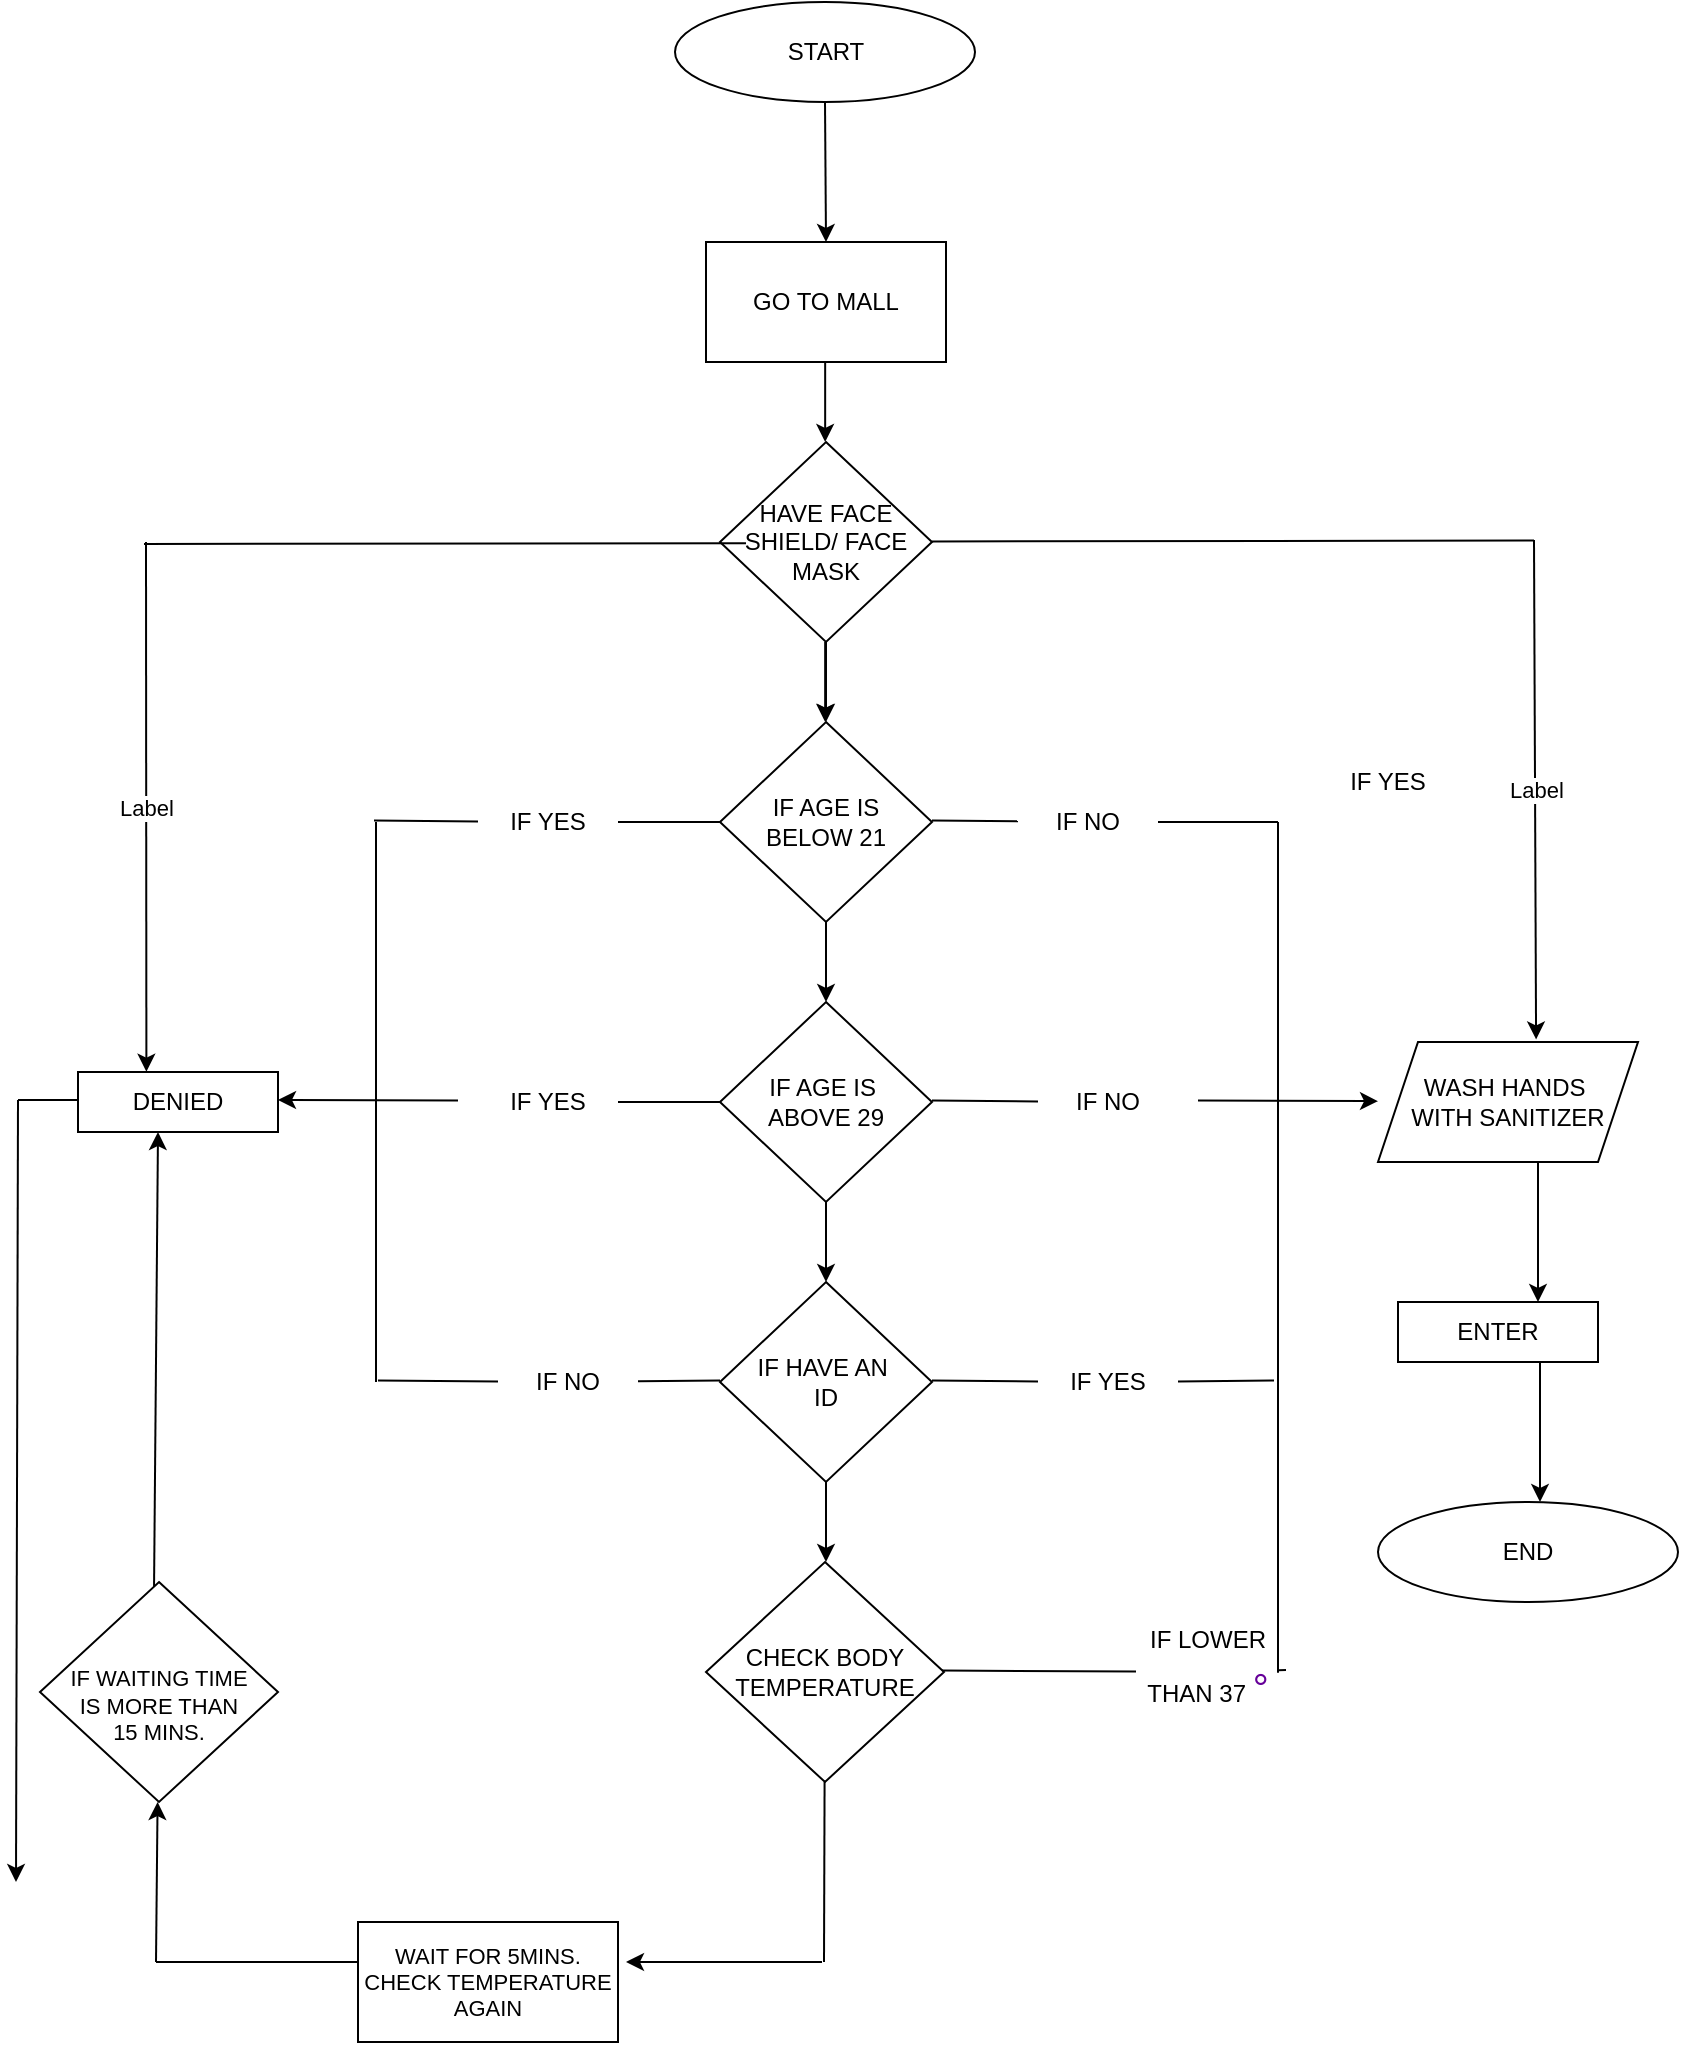 <mxfile version="13.6.10" type="github">
  <diagram id="C5RBs43oDa-KdzZeNtuy" name="Page-1">
    <mxGraphModel dx="1117" dy="636" grid="1" gridSize="10" guides="1" tooltips="1" connect="1" arrows="1" fold="1" page="1" pageScale="1" pageWidth="850" pageHeight="1400" math="0" shadow="0">
      <root>
        <mxCell id="WIyWlLk6GJQsqaUBKTNV-0" />
        <mxCell id="WIyWlLk6GJQsqaUBKTNV-1" parent="WIyWlLk6GJQsqaUBKTNV-0" />
        <mxCell id="WIyWlLk6GJQsqaUBKTNV-4" value="Yes" style="rounded=0;html=1;jettySize=auto;orthogonalLoop=1;fontSize=11;endArrow=block;endFill=0;endSize=8;strokeWidth=1;shadow=0;labelBackgroundColor=none;edgeStyle=orthogonalEdgeStyle;" parent="WIyWlLk6GJQsqaUBKTNV-1" target="WIyWlLk6GJQsqaUBKTNV-10" edge="1">
          <mxGeometry y="20" relative="1" as="geometry">
            <mxPoint as="offset" />
            <mxPoint x="220" y="250" as="sourcePoint" />
          </mxGeometry>
        </mxCell>
        <mxCell id="WIyWlLk6GJQsqaUBKTNV-8" value="No" style="rounded=0;html=1;jettySize=auto;orthogonalLoop=1;fontSize=11;endArrow=block;endFill=0;endSize=8;strokeWidth=1;shadow=0;labelBackgroundColor=none;edgeStyle=orthogonalEdgeStyle;" parent="WIyWlLk6GJQsqaUBKTNV-1" target="WIyWlLk6GJQsqaUBKTNV-11" edge="1">
          <mxGeometry x="0.333" y="20" relative="1" as="geometry">
            <mxPoint as="offset" />
            <mxPoint x="220" y="370" as="sourcePoint" />
          </mxGeometry>
        </mxCell>
        <mxCell id="DxQTQDj1nQIEqU1Zx3Uc-0" value="START" style="ellipse;whiteSpace=wrap;html=1;" vertex="1" parent="WIyWlLk6GJQsqaUBKTNV-1">
          <mxGeometry x="338.5" y="60" width="150" height="50" as="geometry" />
        </mxCell>
        <mxCell id="DxQTQDj1nQIEqU1Zx3Uc-2" value="" style="endArrow=classic;html=1;exitX=0.5;exitY=1;exitDx=0;exitDy=0;exitPerimeter=0;" edge="1" parent="WIyWlLk6GJQsqaUBKTNV-1" source="DxQTQDj1nQIEqU1Zx3Uc-0">
          <mxGeometry width="50" height="50" relative="1" as="geometry">
            <mxPoint x="414" y="150" as="sourcePoint" />
            <mxPoint x="414" y="180" as="targetPoint" />
          </mxGeometry>
        </mxCell>
        <mxCell id="DxQTQDj1nQIEqU1Zx3Uc-4" value="GO TO MALL" style="rounded=0;whiteSpace=wrap;html=1;" vertex="1" parent="WIyWlLk6GJQsqaUBKTNV-1">
          <mxGeometry x="354" y="180" width="120" height="60" as="geometry" />
        </mxCell>
        <mxCell id="DxQTQDj1nQIEqU1Zx3Uc-16" value="" style="edgeStyle=orthogonalEdgeStyle;rounded=0;orthogonalLoop=1;jettySize=auto;html=1;" edge="1" parent="WIyWlLk6GJQsqaUBKTNV-1" source="DxQTQDj1nQIEqU1Zx3Uc-5" target="DxQTQDj1nQIEqU1Zx3Uc-12">
          <mxGeometry relative="1" as="geometry" />
        </mxCell>
        <mxCell id="DxQTQDj1nQIEqU1Zx3Uc-5" value="HAVE FACE SHIELD/ FACE MASK" style="rhombus;whiteSpace=wrap;html=1;" vertex="1" parent="WIyWlLk6GJQsqaUBKTNV-1">
          <mxGeometry x="361" y="280" width="106" height="100" as="geometry" />
        </mxCell>
        <mxCell id="DxQTQDj1nQIEqU1Zx3Uc-10" value="" style="endArrow=classic;html=1;exitX=0.5;exitY=1;exitDx=0;exitDy=0;exitPerimeter=0;" edge="1" parent="WIyWlLk6GJQsqaUBKTNV-1">
          <mxGeometry width="50" height="50" relative="1" as="geometry">
            <mxPoint x="413.58" y="240.0" as="sourcePoint" />
            <mxPoint x="413.58" y="280" as="targetPoint" />
          </mxGeometry>
        </mxCell>
        <mxCell id="DxQTQDj1nQIEqU1Zx3Uc-11" value="" style="endArrow=classic;html=1;exitX=0.5;exitY=1;exitDx=0;exitDy=0;exitPerimeter=0;" edge="1" parent="WIyWlLk6GJQsqaUBKTNV-1">
          <mxGeometry width="50" height="50" relative="1" as="geometry">
            <mxPoint x="413.58" y="380" as="sourcePoint" />
            <mxPoint x="413.58" y="420" as="targetPoint" />
          </mxGeometry>
        </mxCell>
        <mxCell id="DxQTQDj1nQIEqU1Zx3Uc-12" value="IF AGE IS &lt;br&gt;BELOW 21" style="rhombus;whiteSpace=wrap;html=1;" vertex="1" parent="WIyWlLk6GJQsqaUBKTNV-1">
          <mxGeometry x="361" y="420" width="106" height="100" as="geometry" />
        </mxCell>
        <mxCell id="DxQTQDj1nQIEqU1Zx3Uc-13" value="IF AGE IS&amp;nbsp;&lt;br&gt;ABOVE 29" style="rhombus;whiteSpace=wrap;html=1;" vertex="1" parent="WIyWlLk6GJQsqaUBKTNV-1">
          <mxGeometry x="361" y="560" width="106" height="100" as="geometry" />
        </mxCell>
        <mxCell id="DxQTQDj1nQIEqU1Zx3Uc-14" value="IF HAVE AN&amp;nbsp;&lt;br&gt;ID" style="rhombus;whiteSpace=wrap;html=1;" vertex="1" parent="WIyWlLk6GJQsqaUBKTNV-1">
          <mxGeometry x="361" y="700" width="106" height="100" as="geometry" />
        </mxCell>
        <mxCell id="DxQTQDj1nQIEqU1Zx3Uc-15" value="CHECK BODY&lt;br&gt;TEMPERATURE" style="rhombus;whiteSpace=wrap;html=1;" vertex="1" parent="WIyWlLk6GJQsqaUBKTNV-1">
          <mxGeometry x="354" y="840" width="119" height="110" as="geometry" />
        </mxCell>
        <mxCell id="DxQTQDj1nQIEqU1Zx3Uc-39" value="" style="endArrow=classic;html=1;exitX=0.5;exitY=1;exitDx=0;exitDy=0;exitPerimeter=0;" edge="1" parent="WIyWlLk6GJQsqaUBKTNV-1">
          <mxGeometry width="50" height="50" relative="1" as="geometry">
            <mxPoint x="414.0" y="520" as="sourcePoint" />
            <mxPoint x="414.0" y="560" as="targetPoint" />
          </mxGeometry>
        </mxCell>
        <mxCell id="DxQTQDj1nQIEqU1Zx3Uc-40" value="" style="endArrow=classic;html=1;exitX=0.5;exitY=1;exitDx=0;exitDy=0;exitPerimeter=0;" edge="1" parent="WIyWlLk6GJQsqaUBKTNV-1">
          <mxGeometry width="50" height="50" relative="1" as="geometry">
            <mxPoint x="414.0" y="660" as="sourcePoint" />
            <mxPoint x="414.0" y="700" as="targetPoint" />
          </mxGeometry>
        </mxCell>
        <mxCell id="DxQTQDj1nQIEqU1Zx3Uc-41" value="" style="endArrow=classic;html=1;exitX=0.5;exitY=1;exitDx=0;exitDy=0;exitPerimeter=0;" edge="1" parent="WIyWlLk6GJQsqaUBKTNV-1">
          <mxGeometry width="50" height="50" relative="1" as="geometry">
            <mxPoint x="414.0" y="800" as="sourcePoint" />
            <mxPoint x="414.0" y="840" as="targetPoint" />
          </mxGeometry>
        </mxCell>
        <mxCell id="DxQTQDj1nQIEqU1Zx3Uc-48" value="" style="endArrow=none;html=1;" edge="1" parent="WIyWlLk6GJQsqaUBKTNV-1">
          <mxGeometry width="50" height="50" relative="1" as="geometry">
            <mxPoint x="73" y="331" as="sourcePoint" />
            <mxPoint x="374" y="330.58" as="targetPoint" />
          </mxGeometry>
        </mxCell>
        <mxCell id="DxQTQDj1nQIEqU1Zx3Uc-70" value="" style="endArrow=none;html=1;" edge="1" parent="WIyWlLk6GJQsqaUBKTNV-1" source="DxQTQDj1nQIEqU1Zx3Uc-85">
          <mxGeometry width="50" height="50" relative="1" as="geometry">
            <mxPoint x="467" y="469.29" as="sourcePoint" />
            <mxPoint x="640" y="470" as="targetPoint" />
          </mxGeometry>
        </mxCell>
        <mxCell id="DxQTQDj1nQIEqU1Zx3Uc-71" value="" style="endArrow=none;html=1;" edge="1" parent="WIyWlLk6GJQsqaUBKTNV-1" source="DxQTQDj1nQIEqU1Zx3Uc-84">
          <mxGeometry width="50" height="50" relative="1" as="geometry">
            <mxPoint x="188" y="469.29" as="sourcePoint" />
            <mxPoint x="361" y="470" as="targetPoint" />
          </mxGeometry>
        </mxCell>
        <mxCell id="DxQTQDj1nQIEqU1Zx3Uc-74" value="" style="endArrow=none;html=1;" edge="1" parent="WIyWlLk6GJQsqaUBKTNV-1" source="DxQTQDj1nQIEqU1Zx3Uc-90">
          <mxGeometry width="50" height="50" relative="1" as="geometry">
            <mxPoint x="190" y="608" as="sourcePoint" />
            <mxPoint x="361" y="610" as="targetPoint" />
          </mxGeometry>
        </mxCell>
        <mxCell id="DxQTQDj1nQIEqU1Zx3Uc-76" value="" style="endArrow=none;html=1;" edge="1" parent="WIyWlLk6GJQsqaUBKTNV-1">
          <mxGeometry width="50" height="50" relative="1" as="geometry">
            <mxPoint x="640" y="470" as="sourcePoint" />
            <mxPoint x="640" y="471" as="targetPoint" />
            <Array as="points">
              <mxPoint x="640" y="900" />
            </Array>
          </mxGeometry>
        </mxCell>
        <mxCell id="DxQTQDj1nQIEqU1Zx3Uc-80" value="" style="endArrow=none;html=1;" edge="1" parent="WIyWlLk6GJQsqaUBKTNV-1" source="DxQTQDj1nQIEqU1Zx3Uc-96">
          <mxGeometry width="50" height="50" relative="1" as="geometry">
            <mxPoint x="467" y="749.29" as="sourcePoint" />
            <mxPoint x="638" y="749.29" as="targetPoint" />
          </mxGeometry>
        </mxCell>
        <mxCell id="DxQTQDj1nQIEqU1Zx3Uc-81" value="" style="endArrow=none;html=1;sourcePerimeterSpacing=0;startSize=6;jumpSize=6;jumpStyle=none;" edge="1" parent="WIyWlLk6GJQsqaUBKTNV-1" source="DxQTQDj1nQIEqU1Zx3Uc-98">
          <mxGeometry width="50" height="50" relative="1" as="geometry">
            <mxPoint x="473" y="894.29" as="sourcePoint" />
            <mxPoint x="644" y="894" as="targetPoint" />
          </mxGeometry>
        </mxCell>
        <mxCell id="DxQTQDj1nQIEqU1Zx3Uc-82" value="" style="endArrow=none;html=1;" edge="1" parent="WIyWlLk6GJQsqaUBKTNV-1" source="DxQTQDj1nQIEqU1Zx3Uc-94">
          <mxGeometry width="50" height="50" relative="1" as="geometry">
            <mxPoint x="190" y="749.29" as="sourcePoint" />
            <mxPoint x="361" y="749.29" as="targetPoint" />
          </mxGeometry>
        </mxCell>
        <mxCell id="DxQTQDj1nQIEqU1Zx3Uc-85" value="IF NO" style="text;html=1;strokeColor=none;fillColor=none;align=center;verticalAlign=middle;whiteSpace=wrap;rounded=0;" vertex="1" parent="WIyWlLk6GJQsqaUBKTNV-1">
          <mxGeometry x="510" y="460" width="70" height="20" as="geometry" />
        </mxCell>
        <mxCell id="DxQTQDj1nQIEqU1Zx3Uc-88" value="" style="endArrow=none;html=1;" edge="1" parent="WIyWlLk6GJQsqaUBKTNV-1" target="DxQTQDj1nQIEqU1Zx3Uc-85">
          <mxGeometry width="50" height="50" relative="1" as="geometry">
            <mxPoint x="467" y="469.29" as="sourcePoint" />
            <mxPoint x="640" y="470" as="targetPoint" />
          </mxGeometry>
        </mxCell>
        <mxCell id="DxQTQDj1nQIEqU1Zx3Uc-84" value="IF YES" style="text;html=1;strokeColor=none;fillColor=none;align=center;verticalAlign=middle;whiteSpace=wrap;rounded=0;" vertex="1" parent="WIyWlLk6GJQsqaUBKTNV-1">
          <mxGeometry x="240" y="460" width="70" height="20" as="geometry" />
        </mxCell>
        <mxCell id="DxQTQDj1nQIEqU1Zx3Uc-89" value="" style="endArrow=none;html=1;" edge="1" parent="WIyWlLk6GJQsqaUBKTNV-1" target="DxQTQDj1nQIEqU1Zx3Uc-84">
          <mxGeometry width="50" height="50" relative="1" as="geometry">
            <mxPoint x="188" y="469.29" as="sourcePoint" />
            <mxPoint x="361" y="470" as="targetPoint" />
          </mxGeometry>
        </mxCell>
        <mxCell id="DxQTQDj1nQIEqU1Zx3Uc-90" value="IF YES" style="text;html=1;strokeColor=none;fillColor=none;align=center;verticalAlign=middle;whiteSpace=wrap;rounded=0;" vertex="1" parent="WIyWlLk6GJQsqaUBKTNV-1">
          <mxGeometry x="240" y="600" width="70" height="20" as="geometry" />
        </mxCell>
        <mxCell id="DxQTQDj1nQIEqU1Zx3Uc-92" value="IF NO" style="text;html=1;strokeColor=none;fillColor=none;align=center;verticalAlign=middle;whiteSpace=wrap;rounded=0;" vertex="1" parent="WIyWlLk6GJQsqaUBKTNV-1">
          <mxGeometry x="520" y="600" width="70" height="20" as="geometry" />
        </mxCell>
        <mxCell id="DxQTQDj1nQIEqU1Zx3Uc-93" value="" style="endArrow=none;html=1;" edge="1" parent="WIyWlLk6GJQsqaUBKTNV-1" target="DxQTQDj1nQIEqU1Zx3Uc-92">
          <mxGeometry width="50" height="50" relative="1" as="geometry">
            <mxPoint x="467" y="609.29" as="sourcePoint" />
            <mxPoint x="640" y="610" as="targetPoint" />
          </mxGeometry>
        </mxCell>
        <mxCell id="DxQTQDj1nQIEqU1Zx3Uc-94" value="IF NO" style="text;html=1;strokeColor=none;fillColor=none;align=center;verticalAlign=middle;whiteSpace=wrap;rounded=0;" vertex="1" parent="WIyWlLk6GJQsqaUBKTNV-1">
          <mxGeometry x="250" y="740" width="70" height="20" as="geometry" />
        </mxCell>
        <mxCell id="DxQTQDj1nQIEqU1Zx3Uc-95" value="" style="endArrow=none;html=1;" edge="1" parent="WIyWlLk6GJQsqaUBKTNV-1" target="DxQTQDj1nQIEqU1Zx3Uc-94">
          <mxGeometry width="50" height="50" relative="1" as="geometry">
            <mxPoint x="190" y="749.29" as="sourcePoint" />
            <mxPoint x="361" y="749.29" as="targetPoint" />
          </mxGeometry>
        </mxCell>
        <mxCell id="DxQTQDj1nQIEqU1Zx3Uc-96" value="IF YES" style="text;html=1;strokeColor=none;fillColor=none;align=center;verticalAlign=middle;whiteSpace=wrap;rounded=0;" vertex="1" parent="WIyWlLk6GJQsqaUBKTNV-1">
          <mxGeometry x="520" y="740" width="70" height="20" as="geometry" />
        </mxCell>
        <mxCell id="DxQTQDj1nQIEqU1Zx3Uc-97" value="" style="endArrow=none;html=1;" edge="1" parent="WIyWlLk6GJQsqaUBKTNV-1" target="DxQTQDj1nQIEqU1Zx3Uc-96">
          <mxGeometry width="50" height="50" relative="1" as="geometry">
            <mxPoint x="467" y="749.29" as="sourcePoint" />
            <mxPoint x="638" y="749.29" as="targetPoint" />
          </mxGeometry>
        </mxCell>
        <mxCell id="DxQTQDj1nQIEqU1Zx3Uc-98" value="IF LOWER&lt;br&gt;THAN 37&amp;nbsp;&lt;a href=&quot;https://www.degreesymbol.net/&quot; style=&quot;color: rgb(102 , 0 , 153) ; cursor: pointer ; font-family: &amp;#34;arial&amp;#34; , sans-serif ; font-size: small ; text-align: left ; background-color: rgb(255 , 255 , 255)&quot;&gt;&lt;h3 class=&quot;LC20lb DKV0Md&quot; style=&quot;font-size: 20px ; font-weight: normal ; margin: 0px 0px 3px ; padding: 4px 0px 0px ; display: inline-block ; line-height: 1.3&quot;&gt;°&lt;/h3&gt;&lt;/a&gt;" style="text;html=1;strokeColor=none;fillColor=none;align=center;verticalAlign=middle;whiteSpace=wrap;rounded=0;" vertex="1" parent="WIyWlLk6GJQsqaUBKTNV-1">
          <mxGeometry x="570" y="885" width="70" height="20" as="geometry" />
        </mxCell>
        <mxCell id="DxQTQDj1nQIEqU1Zx3Uc-100" value="" style="endArrow=none;html=1;sourcePerimeterSpacing=0;startSize=6;jumpSize=6;jumpStyle=none;" edge="1" parent="WIyWlLk6GJQsqaUBKTNV-1">
          <mxGeometry width="50" height="50" relative="1" as="geometry">
            <mxPoint x="472" y="894.29" as="sourcePoint" />
            <mxPoint x="569" y="894.812" as="targetPoint" />
          </mxGeometry>
        </mxCell>
        <mxCell id="DxQTQDj1nQIEqU1Zx3Uc-120" value="" style="endArrow=none;html=1;" edge="1" parent="WIyWlLk6GJQsqaUBKTNV-1">
          <mxGeometry width="50" height="50" relative="1" as="geometry">
            <mxPoint x="189" y="750" as="sourcePoint" />
            <mxPoint x="189" y="470" as="targetPoint" />
          </mxGeometry>
        </mxCell>
        <mxCell id="DxQTQDj1nQIEqU1Zx3Uc-121" value="" style="endArrow=classic;html=1;" edge="1" parent="WIyWlLk6GJQsqaUBKTNV-1">
          <mxGeometry width="50" height="50" relative="1" as="geometry">
            <mxPoint x="230" y="609.29" as="sourcePoint" />
            <mxPoint x="140" y="609" as="targetPoint" />
          </mxGeometry>
        </mxCell>
        <mxCell id="DxQTQDj1nQIEqU1Zx3Uc-128" value="IF YES" style="text;html=1;strokeColor=none;fillColor=none;align=center;verticalAlign=middle;whiteSpace=wrap;rounded=0;" vertex="1" parent="WIyWlLk6GJQsqaUBKTNV-1">
          <mxGeometry x="660" y="440" width="70" height="20" as="geometry" />
        </mxCell>
        <mxCell id="DxQTQDj1nQIEqU1Zx3Uc-131" value="" style="endArrow=classic;html=1;" edge="1" parent="WIyWlLk6GJQsqaUBKTNV-1">
          <mxGeometry width="50" height="50" relative="1" as="geometry">
            <mxPoint x="600" y="609.29" as="sourcePoint" />
            <mxPoint x="690" y="609.58" as="targetPoint" />
          </mxGeometry>
        </mxCell>
        <mxCell id="DxQTQDj1nQIEqU1Zx3Uc-132" value="DENIED" style="rounded=0;whiteSpace=wrap;html=1;" vertex="1" parent="WIyWlLk6GJQsqaUBKTNV-1">
          <mxGeometry x="40" y="595" width="100" height="30" as="geometry" />
        </mxCell>
        <mxCell id="DxQTQDj1nQIEqU1Zx3Uc-137" value="" style="endArrow=classic;html=1;entryX=0.342;entryY=-0.005;entryDx=0;entryDy=0;entryPerimeter=0;" edge="1" parent="WIyWlLk6GJQsqaUBKTNV-1" target="DxQTQDj1nQIEqU1Zx3Uc-132">
          <mxGeometry relative="1" as="geometry">
            <mxPoint x="74" y="330" as="sourcePoint" />
            <mxPoint x="60" y="480" as="targetPoint" />
          </mxGeometry>
        </mxCell>
        <mxCell id="DxQTQDj1nQIEqU1Zx3Uc-138" value="Label" style="edgeLabel;resizable=0;html=1;align=center;verticalAlign=middle;" connectable="0" vertex="1" parent="DxQTQDj1nQIEqU1Zx3Uc-137">
          <mxGeometry relative="1" as="geometry" />
        </mxCell>
        <mxCell id="DxQTQDj1nQIEqU1Zx3Uc-139" value="" style="endArrow=none;html=1;" edge="1" parent="WIyWlLk6GJQsqaUBKTNV-1">
          <mxGeometry width="50" height="50" relative="1" as="geometry">
            <mxPoint x="467" y="329.71" as="sourcePoint" />
            <mxPoint x="768" y="329.29" as="targetPoint" />
          </mxGeometry>
        </mxCell>
        <mxCell id="DxQTQDj1nQIEqU1Zx3Uc-140" value="" style="endArrow=classic;html=1;entryX=0.342;entryY=-0.005;entryDx=0;entryDy=0;entryPerimeter=0;" edge="1" parent="WIyWlLk6GJQsqaUBKTNV-1">
          <mxGeometry relative="1" as="geometry">
            <mxPoint x="768" y="329" as="sourcePoint" />
            <mxPoint x="769.04" y="578.7" as="targetPoint" />
          </mxGeometry>
        </mxCell>
        <mxCell id="DxQTQDj1nQIEqU1Zx3Uc-141" value="Label" style="edgeLabel;resizable=0;html=1;align=center;verticalAlign=middle;" connectable="0" vertex="1" parent="DxQTQDj1nQIEqU1Zx3Uc-140">
          <mxGeometry relative="1" as="geometry" />
        </mxCell>
        <mxCell id="DxQTQDj1nQIEqU1Zx3Uc-142" value="WASH HANDS&amp;nbsp;&lt;br&gt;WITH SANITIZER" style="shape=parallelogram;perimeter=parallelogramPerimeter;whiteSpace=wrap;html=1;fixedSize=1;fontFamily=Helvetica;fontSize=12;fontColor=#000000;align=center;strokeColor=#000000;fillColor=#ffffff;" vertex="1" parent="WIyWlLk6GJQsqaUBKTNV-1">
          <mxGeometry x="690" y="580" width="130" height="60" as="geometry" />
        </mxCell>
        <mxCell id="DxQTQDj1nQIEqU1Zx3Uc-144" value="ENTER" style="rounded=0;whiteSpace=wrap;html=1;" vertex="1" parent="WIyWlLk6GJQsqaUBKTNV-1">
          <mxGeometry x="700" y="710" width="100" height="30" as="geometry" />
        </mxCell>
        <mxCell id="DxQTQDj1nQIEqU1Zx3Uc-145" value="" style="endArrow=classic;html=1;" edge="1" parent="WIyWlLk6GJQsqaUBKTNV-1">
          <mxGeometry width="50" height="50" relative="1" as="geometry">
            <mxPoint x="770" y="640" as="sourcePoint" />
            <mxPoint x="770" y="710" as="targetPoint" />
          </mxGeometry>
        </mxCell>
        <mxCell id="DxQTQDj1nQIEqU1Zx3Uc-146" value="" style="endArrow=classic;html=1;" edge="1" parent="WIyWlLk6GJQsqaUBKTNV-1">
          <mxGeometry width="50" height="50" relative="1" as="geometry">
            <mxPoint x="771" y="740" as="sourcePoint" />
            <mxPoint x="771" y="810" as="targetPoint" />
          </mxGeometry>
        </mxCell>
        <mxCell id="DxQTQDj1nQIEqU1Zx3Uc-147" value="END" style="ellipse;whiteSpace=wrap;html=1;" vertex="1" parent="WIyWlLk6GJQsqaUBKTNV-1">
          <mxGeometry x="690" y="810" width="150" height="50" as="geometry" />
        </mxCell>
        <mxCell id="DxQTQDj1nQIEqU1Zx3Uc-151" value="" style="endArrow=none;html=1;fontFamily=Helvetica;fontSize=11;fontColor=#000000;align=center;strokeColor=#000000;" edge="1" parent="WIyWlLk6GJQsqaUBKTNV-1">
          <mxGeometry width="50" height="50" relative="1" as="geometry">
            <mxPoint x="10" y="609" as="sourcePoint" />
            <mxPoint x="40" y="609" as="targetPoint" />
          </mxGeometry>
        </mxCell>
        <mxCell id="DxQTQDj1nQIEqU1Zx3Uc-153" value="" style="endArrow=classic;html=1;" edge="1" parent="WIyWlLk6GJQsqaUBKTNV-1">
          <mxGeometry width="50" height="50" relative="1" as="geometry">
            <mxPoint x="10" y="609" as="sourcePoint" />
            <mxPoint x="9" y="1000" as="targetPoint" />
          </mxGeometry>
        </mxCell>
        <mxCell id="DxQTQDj1nQIEqU1Zx3Uc-154" value="" style="endArrow=classic;html=1;" edge="1" parent="WIyWlLk6GJQsqaUBKTNV-1">
          <mxGeometry width="50" height="50" relative="1" as="geometry">
            <mxPoint x="78" y="855" as="sourcePoint" />
            <mxPoint x="80" y="625" as="targetPoint" />
          </mxGeometry>
        </mxCell>
        <mxCell id="DxQTQDj1nQIEqU1Zx3Uc-155" value="&lt;br style=&quot;font-size: 11px;&quot;&gt;IF WAITING TIME&lt;br style=&quot;font-size: 11px;&quot;&gt;IS MORE THAN&lt;br style=&quot;font-size: 11px;&quot;&gt;15 MINS." style="rhombus;whiteSpace=wrap;html=1;fontSize=11;fontStyle=0" vertex="1" parent="WIyWlLk6GJQsqaUBKTNV-1">
          <mxGeometry x="21" y="850" width="119" height="110" as="geometry" />
        </mxCell>
        <mxCell id="DxQTQDj1nQIEqU1Zx3Uc-158" value="" style="endArrow=classic;html=1;" edge="1" parent="WIyWlLk6GJQsqaUBKTNV-1">
          <mxGeometry width="50" height="50" relative="1" as="geometry">
            <mxPoint x="79" y="1040" as="sourcePoint" />
            <mxPoint x="79.79" y="960" as="targetPoint" />
          </mxGeometry>
        </mxCell>
        <mxCell id="DxQTQDj1nQIEqU1Zx3Uc-160" value="" style="endArrow=none;html=1;fontFamily=Helvetica;fontSize=11;fontColor=#000000;align=center;startFill=0;strokeColor=#000000;" edge="1" parent="WIyWlLk6GJQsqaUBKTNV-1">
          <mxGeometry relative="1" as="geometry">
            <mxPoint x="79" y="1040" as="sourcePoint" />
            <mxPoint x="240" y="1040" as="targetPoint" />
          </mxGeometry>
        </mxCell>
        <mxCell id="DxQTQDj1nQIEqU1Zx3Uc-162" value="WAIT FOR 5MINS. CHECK TEMPERATURE AGAIN" style="rounded=0;whiteSpace=wrap;html=1;fontSize=11;" vertex="1" parent="WIyWlLk6GJQsqaUBKTNV-1">
          <mxGeometry x="180" y="1020" width="130" height="60" as="geometry" />
        </mxCell>
        <mxCell id="DxQTQDj1nQIEqU1Zx3Uc-165" value="" style="endArrow=none;html=1;fontSize=11;" edge="1" parent="WIyWlLk6GJQsqaUBKTNV-1">
          <mxGeometry width="50" height="50" relative="1" as="geometry">
            <mxPoint x="413" y="1040" as="sourcePoint" />
            <mxPoint x="413.29" y="950" as="targetPoint" />
          </mxGeometry>
        </mxCell>
        <mxCell id="DxQTQDj1nQIEqU1Zx3Uc-166" value="" style="endArrow=classic;html=1;fontFamily=Helvetica;fontSize=11;fontColor=#000000;align=center;strokeColor=#000000;" edge="1" parent="WIyWlLk6GJQsqaUBKTNV-1">
          <mxGeometry width="50" height="50" relative="1" as="geometry">
            <mxPoint x="412" y="1040" as="sourcePoint" />
            <mxPoint x="314" y="1040" as="targetPoint" />
          </mxGeometry>
        </mxCell>
      </root>
    </mxGraphModel>
  </diagram>
</mxfile>
